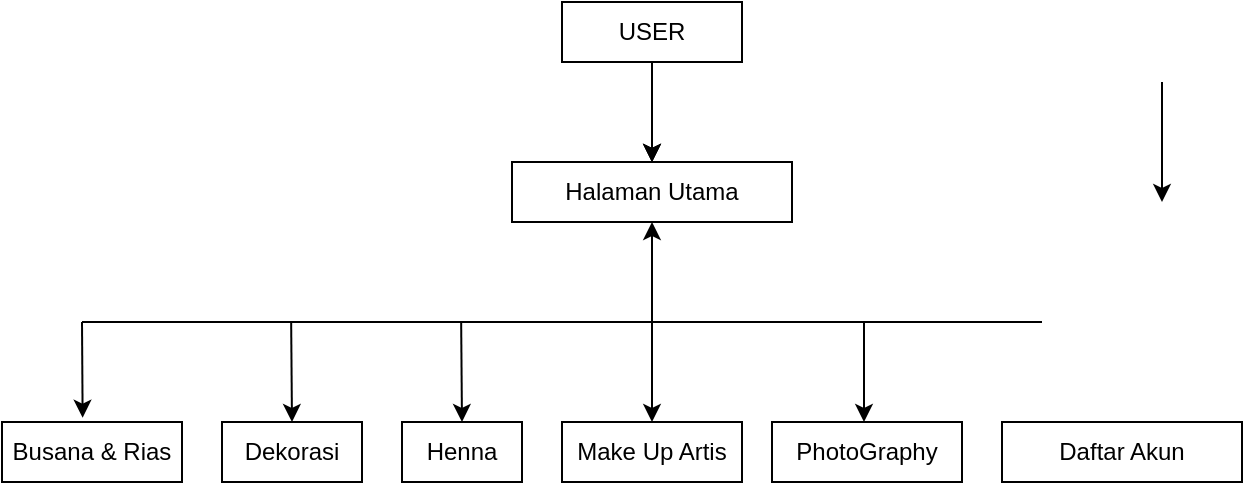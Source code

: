 <mxfile version="14.8.5" type="github">
  <diagram id="9Xz5d_V6x0dq-i-7tpQL" name="Page-1">
    <mxGraphModel dx="723" dy="1483" grid="1" gridSize="10" guides="1" tooltips="1" connect="1" arrows="1" fold="1" page="1" pageScale="1" pageWidth="850" pageHeight="1100" math="0" shadow="0">
      <root>
        <mxCell id="0" />
        <mxCell id="1" parent="0" />
        <mxCell id="Ttm8kvAhvClJGZHalY7z-22" value="" style="edgeStyle=orthogonalEdgeStyle;curved=0;rounded=1;sketch=0;orthogonalLoop=1;jettySize=auto;html=1;" edge="1" parent="1" source="Ttm8kvAhvClJGZHalY7z-1" target="Ttm8kvAhvClJGZHalY7z-6">
          <mxGeometry relative="1" as="geometry" />
        </mxCell>
        <mxCell id="Ttm8kvAhvClJGZHalY7z-23" value="" style="edgeStyle=orthogonalEdgeStyle;curved=0;rounded=1;sketch=0;orthogonalLoop=1;jettySize=auto;html=1;" edge="1" parent="1" source="Ttm8kvAhvClJGZHalY7z-1" target="Ttm8kvAhvClJGZHalY7z-6">
          <mxGeometry relative="1" as="geometry" />
        </mxCell>
        <mxCell id="Ttm8kvAhvClJGZHalY7z-1" value="USER" style="rounded=0;whiteSpace=wrap;html=1;" vertex="1" parent="1">
          <mxGeometry x="320" y="-10" width="90" height="30" as="geometry" />
        </mxCell>
        <mxCell id="Ttm8kvAhvClJGZHalY7z-5" value="" style="endArrow=classic;html=1;entryX=0.5;entryY=0;entryDx=0;entryDy=0;" edge="1" parent="1" source="Ttm8kvAhvClJGZHalY7z-1" target="Ttm8kvAhvClJGZHalY7z-6">
          <mxGeometry width="50" height="50" relative="1" as="geometry">
            <mxPoint x="364.58" y="30" as="sourcePoint" />
            <mxPoint x="364.58" y="80" as="targetPoint" />
            <Array as="points">
              <mxPoint x="365" y="50" />
            </Array>
          </mxGeometry>
        </mxCell>
        <mxCell id="Ttm8kvAhvClJGZHalY7z-6" value="Halaman Utama" style="rounded=0;whiteSpace=wrap;html=1;" vertex="1" parent="1">
          <mxGeometry x="295" y="70" width="140" height="30" as="geometry" />
        </mxCell>
        <mxCell id="Ttm8kvAhvClJGZHalY7z-9" value="" style="endArrow=classic;startArrow=classic;html=1;entryX=0.5;entryY=1;entryDx=0;entryDy=0;exitX=0.5;exitY=0;exitDx=0;exitDy=0;" edge="1" parent="1" source="Ttm8kvAhvClJGZHalY7z-25" target="Ttm8kvAhvClJGZHalY7z-6">
          <mxGeometry width="50" height="50" relative="1" as="geometry">
            <mxPoint x="365" y="180" as="sourcePoint" />
            <mxPoint x="365" y="140" as="targetPoint" />
          </mxGeometry>
        </mxCell>
        <mxCell id="Ttm8kvAhvClJGZHalY7z-11" value="" style="endArrow=none;html=1;" edge="1" parent="1">
          <mxGeometry width="50" height="50" relative="1" as="geometry">
            <mxPoint x="80" y="150" as="sourcePoint" />
            <mxPoint x="560" y="150" as="targetPoint" />
          </mxGeometry>
        </mxCell>
        <mxCell id="Ttm8kvAhvClJGZHalY7z-12" value="" style="endArrow=classic;html=1;entryX=0.448;entryY=-0.072;entryDx=0;entryDy=0;entryPerimeter=0;" edge="1" parent="1" target="Ttm8kvAhvClJGZHalY7z-13">
          <mxGeometry width="50" height="50" relative="1" as="geometry">
            <mxPoint x="80" y="150" as="sourcePoint" />
            <mxPoint x="80" y="190" as="targetPoint" />
          </mxGeometry>
        </mxCell>
        <mxCell id="Ttm8kvAhvClJGZHalY7z-13" value="&lt;font face=&quot;arial&quot;&gt;Busana &amp;amp; Rias&lt;/font&gt;" style="rounded=0;whiteSpace=wrap;html=1;" vertex="1" parent="1">
          <mxGeometry x="40" y="200" width="90" height="30" as="geometry" />
        </mxCell>
        <mxCell id="Ttm8kvAhvClJGZHalY7z-14" value="" style="endArrow=classic;html=1;entryX=0.5;entryY=0;entryDx=0;entryDy=0;" edge="1" parent="1" target="Ttm8kvAhvClJGZHalY7z-15">
          <mxGeometry width="50" height="50" relative="1" as="geometry">
            <mxPoint x="184.58" y="150" as="sourcePoint" />
            <mxPoint x="184.58" y="180" as="targetPoint" />
          </mxGeometry>
        </mxCell>
        <mxCell id="Ttm8kvAhvClJGZHalY7z-15" value="Dekorasi" style="rounded=0;whiteSpace=wrap;html=1;sketch=0;" vertex="1" parent="1">
          <mxGeometry x="150" y="200" width="70" height="30" as="geometry" />
        </mxCell>
        <mxCell id="Ttm8kvAhvClJGZHalY7z-16" value="" style="endArrow=classic;html=1;entryX=0.5;entryY=0;entryDx=0;entryDy=0;" edge="1" parent="1" target="Ttm8kvAhvClJGZHalY7z-21">
          <mxGeometry width="50" height="50" relative="1" as="geometry">
            <mxPoint x="269.58" y="150" as="sourcePoint" />
            <mxPoint x="270" y="190" as="targetPoint" />
          </mxGeometry>
        </mxCell>
        <mxCell id="Ttm8kvAhvClJGZHalY7z-21" value="Henna" style="rounded=0;whiteSpace=wrap;html=1;sketch=0;" vertex="1" parent="1">
          <mxGeometry x="240" y="200" width="60" height="30" as="geometry" />
        </mxCell>
        <mxCell id="Ttm8kvAhvClJGZHalY7z-25" value="Make Up Artis" style="rounded=0;whiteSpace=wrap;html=1;sketch=0;" vertex="1" parent="1">
          <mxGeometry x="320" y="200" width="90" height="30" as="geometry" />
        </mxCell>
        <mxCell id="Ttm8kvAhvClJGZHalY7z-26" value="" style="endArrow=classic;html=1;" edge="1" parent="1">
          <mxGeometry width="50" height="50" relative="1" as="geometry">
            <mxPoint x="471" y="150" as="sourcePoint" />
            <mxPoint x="471" y="200" as="targetPoint" />
          </mxGeometry>
        </mxCell>
        <mxCell id="Ttm8kvAhvClJGZHalY7z-27" value="PhotoGraphy" style="rounded=0;whiteSpace=wrap;html=1;sketch=0;" vertex="1" parent="1">
          <mxGeometry x="425" y="200" width="95" height="30" as="geometry" />
        </mxCell>
        <mxCell id="Ttm8kvAhvClJGZHalY7z-29" value="" style="endArrow=classic;html=1;" edge="1" parent="1">
          <mxGeometry width="50" height="50" relative="1" as="geometry">
            <mxPoint x="620" y="30" as="sourcePoint" />
            <mxPoint x="620" y="90" as="targetPoint" />
          </mxGeometry>
        </mxCell>
        <mxCell id="Ttm8kvAhvClJGZHalY7z-30" value="Daftar Akun" style="rounded=0;whiteSpace=wrap;html=1;sketch=0;" vertex="1" parent="1">
          <mxGeometry x="540" y="200" width="120" height="30" as="geometry" />
        </mxCell>
      </root>
    </mxGraphModel>
  </diagram>
</mxfile>
